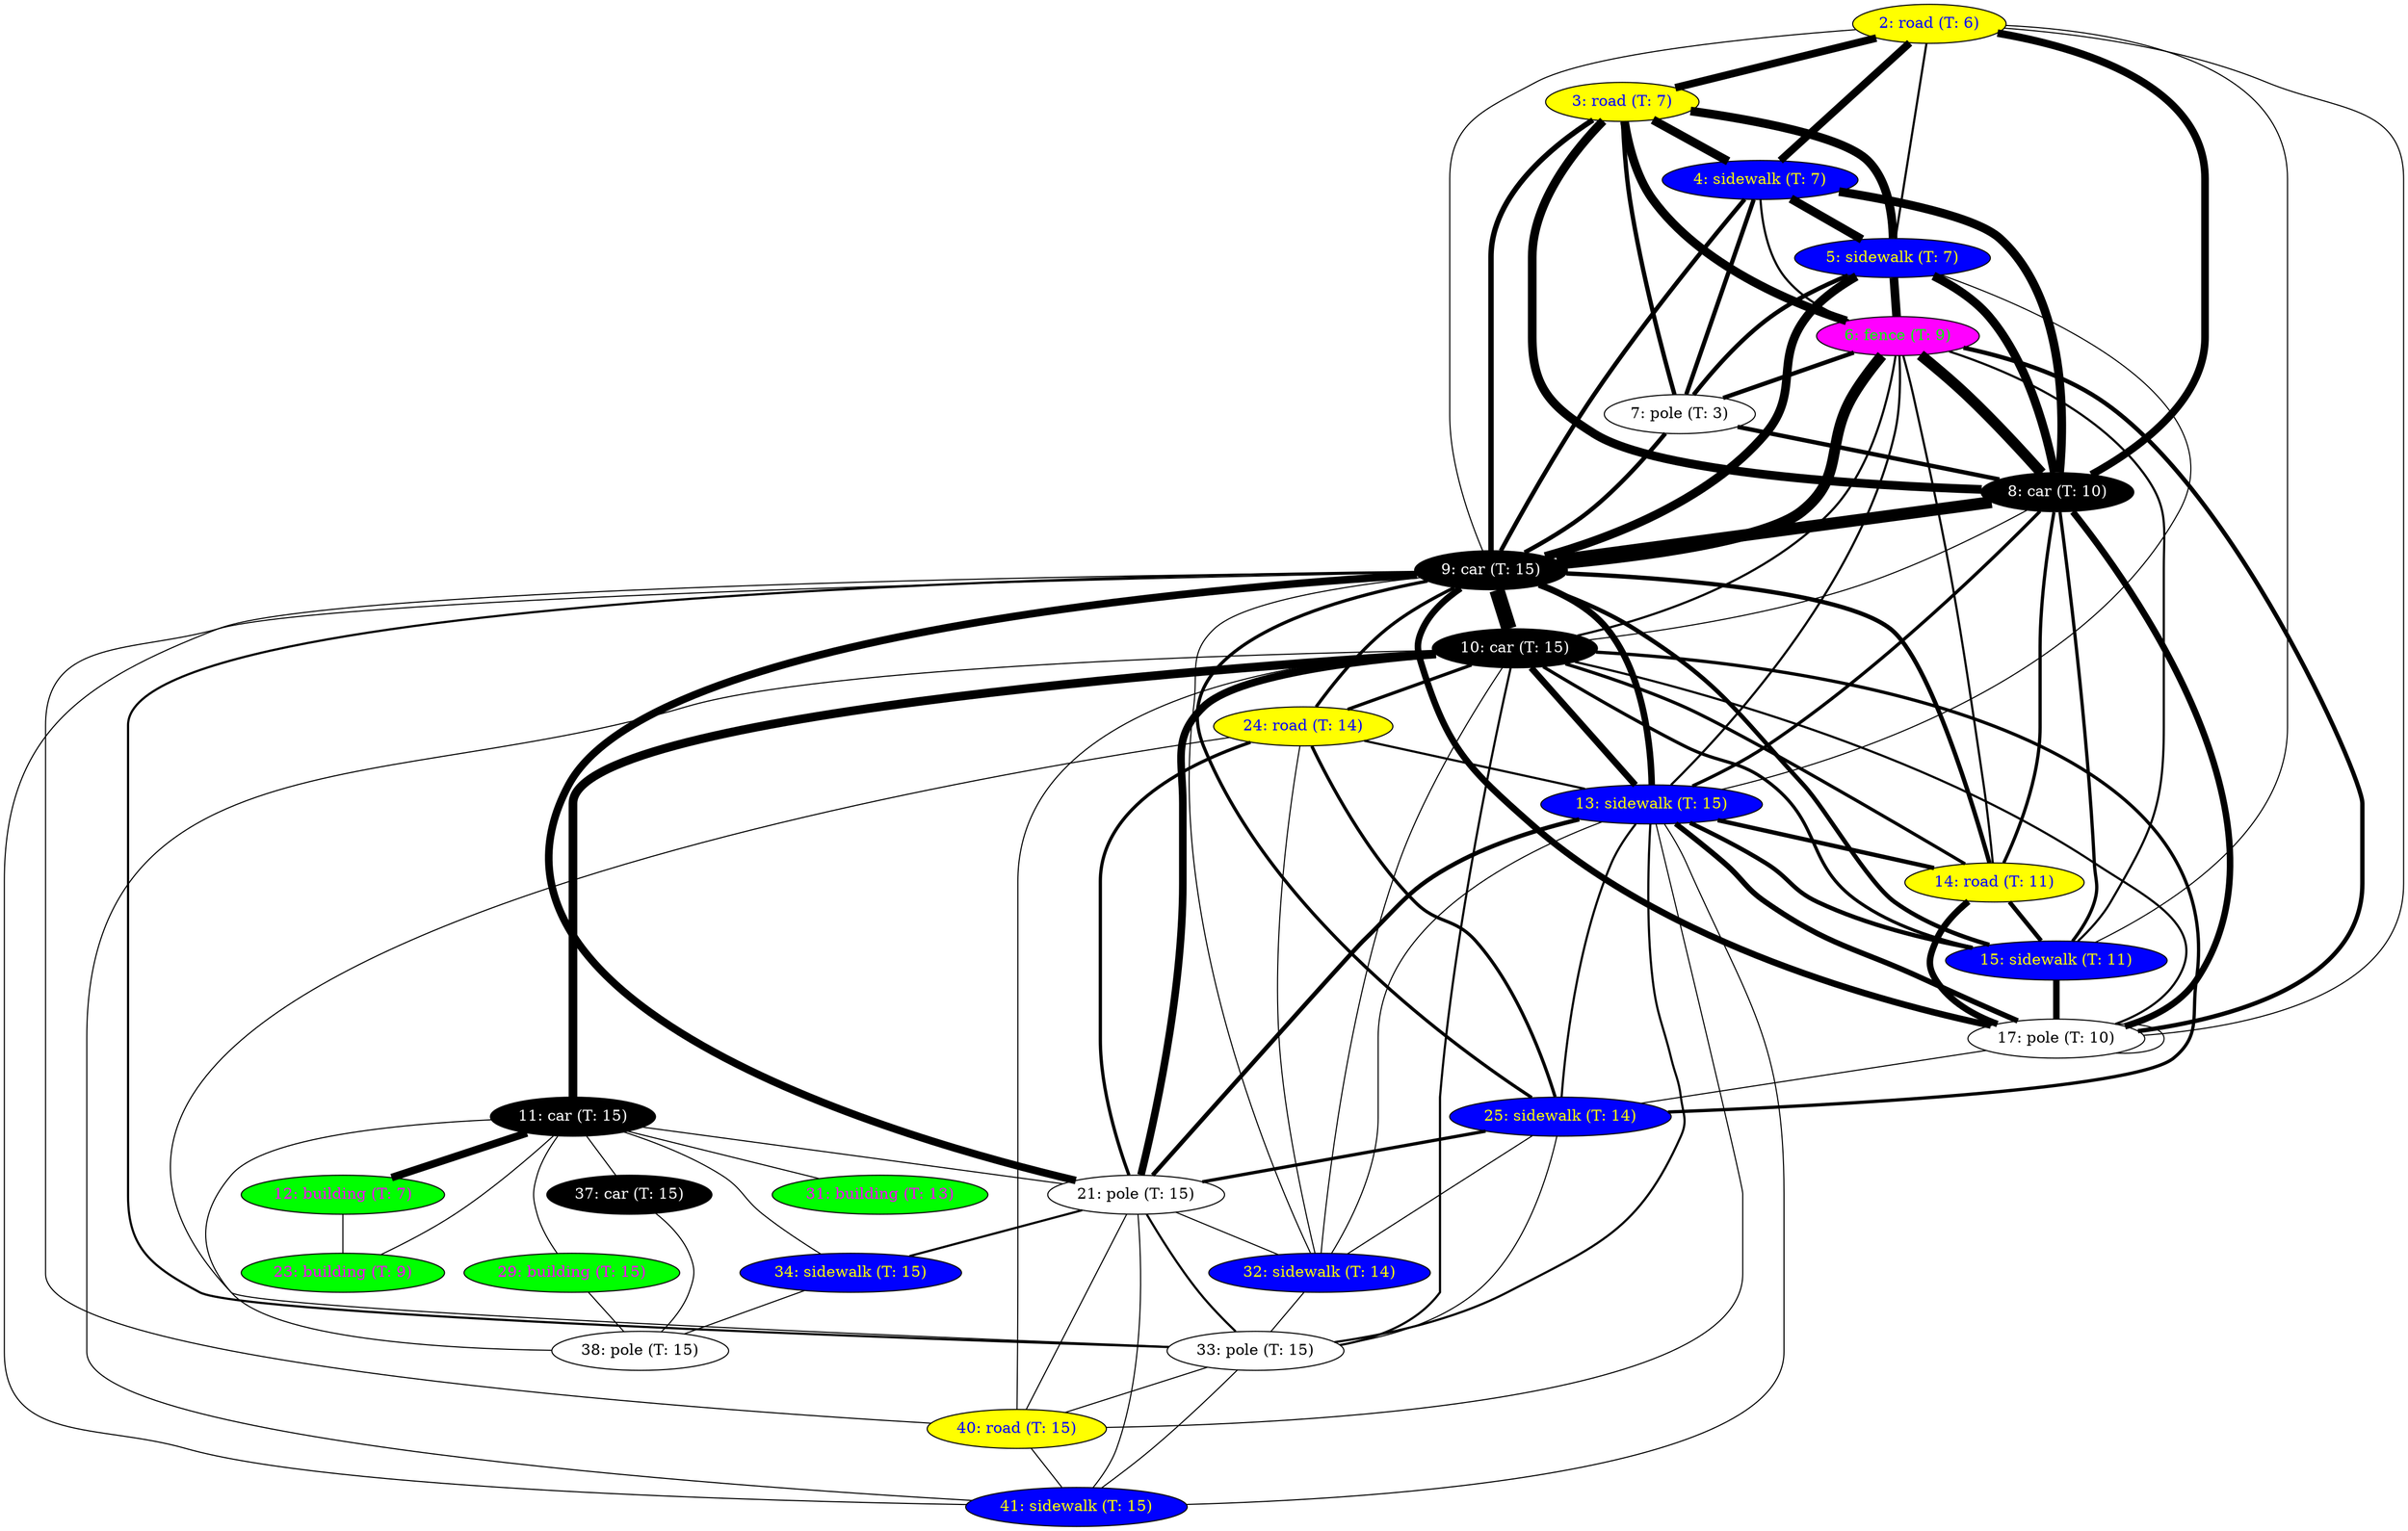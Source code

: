 // Num vertices: 28
// Num edges: 106
graph semantic_graph {
	2 [ label="2: road (T: 6)", fillcolor="#ffff00", fontcolor="#0000ff", pos = "36.7961, 109.279!", style=filled ] // 3D pos: 36.7961 109.279 2.03078 // Observers: 0,12,24,36,48,59,70,
	3 [ label="3: road (T: 7)", fillcolor="#ffff00", fontcolor="#0000ff", pos = "41.6663, 117.619!", style=filled ] // 3D pos: 41.6663 117.619 1.64904 // Observers: 0,12,24,36,48,59,70,81,
	4 [ label="4: sidewalk (T: 7)", fillcolor="#0000ff", fontcolor="#ffff00", pos = "40.5764, 113.915!", style=filled ] // 3D pos: 40.5764 113.915 2.08299 // Observers: 0,12,24,36,48,59,70,81,
	5 [ label="5: sidewalk (T: 7)", fillcolor="#0000ff", fontcolor="#ffff00", pos = "39.7301, 122.02!", style=filled ] // 3D pos: 39.7301  122.02 2.08752 // Observers: 0,12,24,36,48,59,70,81,
	6 [ label="6: fence (T: 9)", fillcolor="#ff00ff", fontcolor="#00ff00", pos = "35.2888, 126.488!", style=filled ] // 3D pos: 35.2888 126.488 2.75901 // Observers: 0,12,24,36,48,59,70,81,92,106,
	7 [ label="7: pole (T: 3)", fillcolor="#ffffff", fontcolor="#000000", pos = "40.7771, 121.359!", style=filled ] // 3D pos: 40.7771 121.359 2.32973 // Observers: 0,12,24,36,
	8 [ label="8: car (T: 10)", fillcolor="#000000", fontcolor="#ffffff", pos = "36.3176, 120.909!", style=filled ] // 3D pos: 36.3176 120.909 2.31108 // Observers: 0,12,24,36,48,59,70,81,92,106,120,
	9 [ label="9: car (T: 15)", fillcolor="#000000", fontcolor="#ffffff", pos = "29.7477, 120.81!", style=filled ] // 3D pos: 29.7477  120.81 2.33007 // Observers: 0,12,24,36,48,59,70,81,92,106,120,132,149,157,170,
	10 [ label="10: car (T: 15)", fillcolor="#000000", fontcolor="#ffffff", pos = "22.5979, 120.637!", style=filled ] // 3D pos: 22.5979 120.637 2.38508 // Observers: 0,12,24,36,48,59,70,81,106,120,132,141,149,157,170,
	11 [ label="11: car (T: 15)", fillcolor="#000000", fontcolor="#ffffff", pos = "6.30613, 119.093!", style=filled ] // 3D pos: 6.30613 119.093 2.39058 // Observers: 0,12,24,36,48,59,70,81,
	12 [ label="12: building (T: 7)", fillcolor="#00ff00", fontcolor="#ff00ff", pos = "4.7421, 112.976!", style=filled ] // 3D pos:  4.7421 112.976 12.6003 // Observers: 12,12,24,36,48,59,70,81,
	13 [ label="13: sidewalk (T: 15)", fillcolor="#0000ff", fontcolor="#ffff00", pos = "26.5966, 123.624!", style=filled ] // 3D pos: 26.5966 123.624  1.8158 // Observers: 81,81,106,120,132,157,170,
	14 [ label="14: road (T: 11)", fillcolor="#ffff00", fontcolor="#0000ff", pos = "36.5167, 117.516!", style=filled ] // 3D pos: 36.5167 117.516 1.63895 // Observers: 92,92,106,120,132,
	15 [ label="15: sidewalk (T: 11)", fillcolor="#0000ff", fontcolor="#ffff00", pos = "35.1859, 113.944!", style=filled ] // 3D pos: 35.1859 113.944 2.04333 // Observers: 92,92,106,120,132,
	17 [ label="17: pole (T: 10)", fillcolor="#ffffff", fontcolor="#000000", pos = "33.4696, 112.45!", style=filled ] // 3D pos: 33.4696  112.45 2.24704 // Observers: 92,92,106,106,106,120,120,
	21 [ label="21: pole (T: 15)", fillcolor="#ffffff", fontcolor="#000000", pos = "19.068, 122.329!", style=filled ] // 3D pos:  19.068 122.329 6.60728 // Observers: 92,92,106,120,132,149,157,170,
	23 [ label="23: building (T: 9)", fillcolor="#00ff00", fontcolor="#ff00ff", pos = "1.26734, 113.66!", style=filled ] // 3D pos: 1.26734  113.66 11.5494 // Observers: 92,92,
	24 [ label="24: road (T: 14)", fillcolor="#ffff00", fontcolor="#0000ff", pos = "30.2084, 117.479!", style=filled ] // 3D pos: 30.2084 117.479   1.634 // Observers: 141,141,149,157,
	25 [ label="25: sidewalk (T: 14)", fillcolor="#0000ff", fontcolor="#ffff00", pos = "28.9619, 114.077!", style=filled ] // 3D pos: 28.9619 114.077 2.03481 // Observers: 141,141,149,157,
	29 [ label="29: building (T: 15)", fillcolor="#00ff00", fontcolor="#ff00ff", pos = "-14.8492, 114.177!", style=filled ] // 3D pos: -14.8492 114.177 13.1562 // Observers: 141,141,
	31 [ label="31: building (T: 13)", fillcolor="#00ff00", fontcolor="#ff00ff", pos = "-4.47406, 112.941!", style=filled ] // 3D pos: -4.47406 112.941  11.009 // Observers: 149,149,
	32 [ label="32: sidewalk (T: 14)", fillcolor="#0000ff", fontcolor="#ffff00", pos = "21.0935, 123.327!", style=filled ] // 3D pos: 21.0935 123.327 1.95101 // Observers: 157,157,
	33 [ label="33: pole (T: 15)", fillcolor="#ffffff", fontcolor="#000000", pos = "23.6705, 121.896!", style=filled ] // 3D pos: 23.6705 121.896 2.29383 // Observers: 157,157,170,
	34 [ label="34: sidewalk (T: 15)", fillcolor="#0000ff", fontcolor="#ffff00", pos = "6.60702, 123.481!", style=filled ] // 3D pos: 6.60702 123.481 1.75484 // Observers: 157,157,170,
	37 [ label="37: car (T: 15)", fillcolor="#000000", fontcolor="#ffffff", pos = "7.99192, 108.31!", style=filled ] // 3D pos: 7.99192  108.31 2.29295 // Observers: 157,157,
	38 [ label="38: pole (T: 15)", fillcolor="#ffffff", fontcolor="#000000", pos = "4.53143, 114.276!", style=filled ] // 3D pos: 4.53143 114.276  4.8441 // Observers: 170,170,
	40 [ label="40: road (T: 15)", fillcolor="#ffff00", fontcolor="#0000ff", pos = "24.4722, 117.434!", style=filled ] // 3D pos: 24.4722 117.434  1.6168 // Observers: 170,170,
	41 [ label="41: sidewalk (T: 15)", fillcolor="#0000ff", fontcolor="#ffff00", pos = "22.4138, 114.074!", style=filled ] // 3D pos: 22.4138 114.074  1.9534 // Observers: 170,170,
	2--3 [ penwidth=7 ]
	2--4 [ penwidth=7 ]
	2--8 [ penwidth=7 ]
	3--4 [ penwidth=8 ]
	3--5 [ penwidth=8 ]
	3--6 [ penwidth=8 ]
	3--7 [ penwidth=4 ]
	3--8 [ penwidth=8 ]
	4--5 [ penwidth=8 ]
	4--7 [ penwidth=4 ]
	4--8 [ penwidth=8 ]
	5--6 [ penwidth=8 ]
	5--7 [ penwidth=4 ]
	5--8 [ penwidth=8 ]
	5--9 [ penwidth=8 ]
	6--7 [ penwidth=4 ]
	6--8 [ penwidth=10 ]
	6--9 [ penwidth=10 ]
	7--8 [ penwidth=4 ]
	7--9 [ penwidth=4 ]
	8--9 [ penwidth=11 ]
	9--10 [ penwidth=14 ]
	10--11 [ penwidth=8 ]
	11--12 [ penwidth=7 ]
	4--6 [ penwidth=2 ]
	3--9 [ penwidth=5 ]
	4--9 [ penwidth=4 ]
	2--5 [ penwidth=2 ]
	2--9 [ penwidth=1 ]
	5--13 [ penwidth=1 ]
	6--13 [ penwidth=2 ]
	8--13 [ penwidth=3 ]
	9--13 [ penwidth=6 ]
	10--13 [ penwidth=6 ]
	6--14 [ penwidth=2 ]
	6--15 [ penwidth=2 ]
	6--17 [ penwidth=4 ]
	8--14 [ penwidth=3 ]
	8--15 [ penwidth=3 ]
	8--17 [ penwidth=6 ]
	9--14 [ penwidth=4 ]
	9--15 [ penwidth=4 ]
	9--17 [ penwidth=6 ]
	9--21 [ penwidth=7 ]
	14--15 [ penwidth=4 ]
	14--17 [ penwidth=6 ]
	15--17 [ penwidth=6 ]
	11--21 [ penwidth=1 ]
	11--23 [ penwidth=1 ]
	10--6 [ penwidth=2 ]
	10--21 [ penwidth=7 ]
	13--14 [ penwidth=4 ]
	13--21 [ penwidth=4 ]
	2--15 [ penwidth=1 ]
	2--17 [ penwidth=1 ]
	12--23 [ penwidth=1 ]
	15--13 [ penwidth=4 ]
	13--17 [ penwidth=5 ]
	17--17 [ penwidth=1 ]
	14--10 [ penwidth=3 ]
	15--10 [ penwidth=3 ]
	17--10 [ penwidth=2 ]
	8--10 [ penwidth=1 ]
	10--24 [ penwidth=3 ]
	10--25 [ penwidth=3 ]
	24--25 [ penwidth=3 ]
	11--29 [ penwidth=1 ]
	9--24 [ penwidth=3 ]
	9--25 [ penwidth=3 ]
	17--25 [ penwidth=1 ]
	24--21 [ penwidth=3 ]
	25--21 [ penwidth=3 ]
	11--31 [ penwidth=1 ]
	24--32 [ penwidth=1 ]
	24--13 [ penwidth=2 ]
	24--33 [ penwidth=1 ]
	25--32 [ penwidth=1 ]
	25--13 [ penwidth=2 ]
	25--33 [ penwidth=1 ]
	13--32 [ penwidth=1 ]
	13--33 [ penwidth=2 ]
	21--32 [ penwidth=1 ]
	21--34 [ penwidth=2 ]
	21--33 [ penwidth=2 ]
	9--32 [ penwidth=1 ]
	9--33 [ penwidth=2 ]
	10--32 [ penwidth=1 ]
	10--33 [ penwidth=2 ]
	32--33 [ penwidth=1 ]
	11--34 [ penwidth=1 ]
	11--37 [ penwidth=1 ]
	34--38 [ penwidth=1 ]
	13--40 [ penwidth=1 ]
	13--41 [ penwidth=1 ]
	21--40 [ penwidth=1 ]
	21--41 [ penwidth=1 ]
	33--40 [ penwidth=1 ]
	33--41 [ penwidth=1 ]
	9--40 [ penwidth=1 ]
	9--41 [ penwidth=1 ]
	10--40 [ penwidth=1 ]
	10--41 [ penwidth=1 ]
	40--41 [ penwidth=1 ]
	37--38 [ penwidth=1 ]
	29--38 [ penwidth=1 ]
	11--38 [ penwidth=1 ]
}